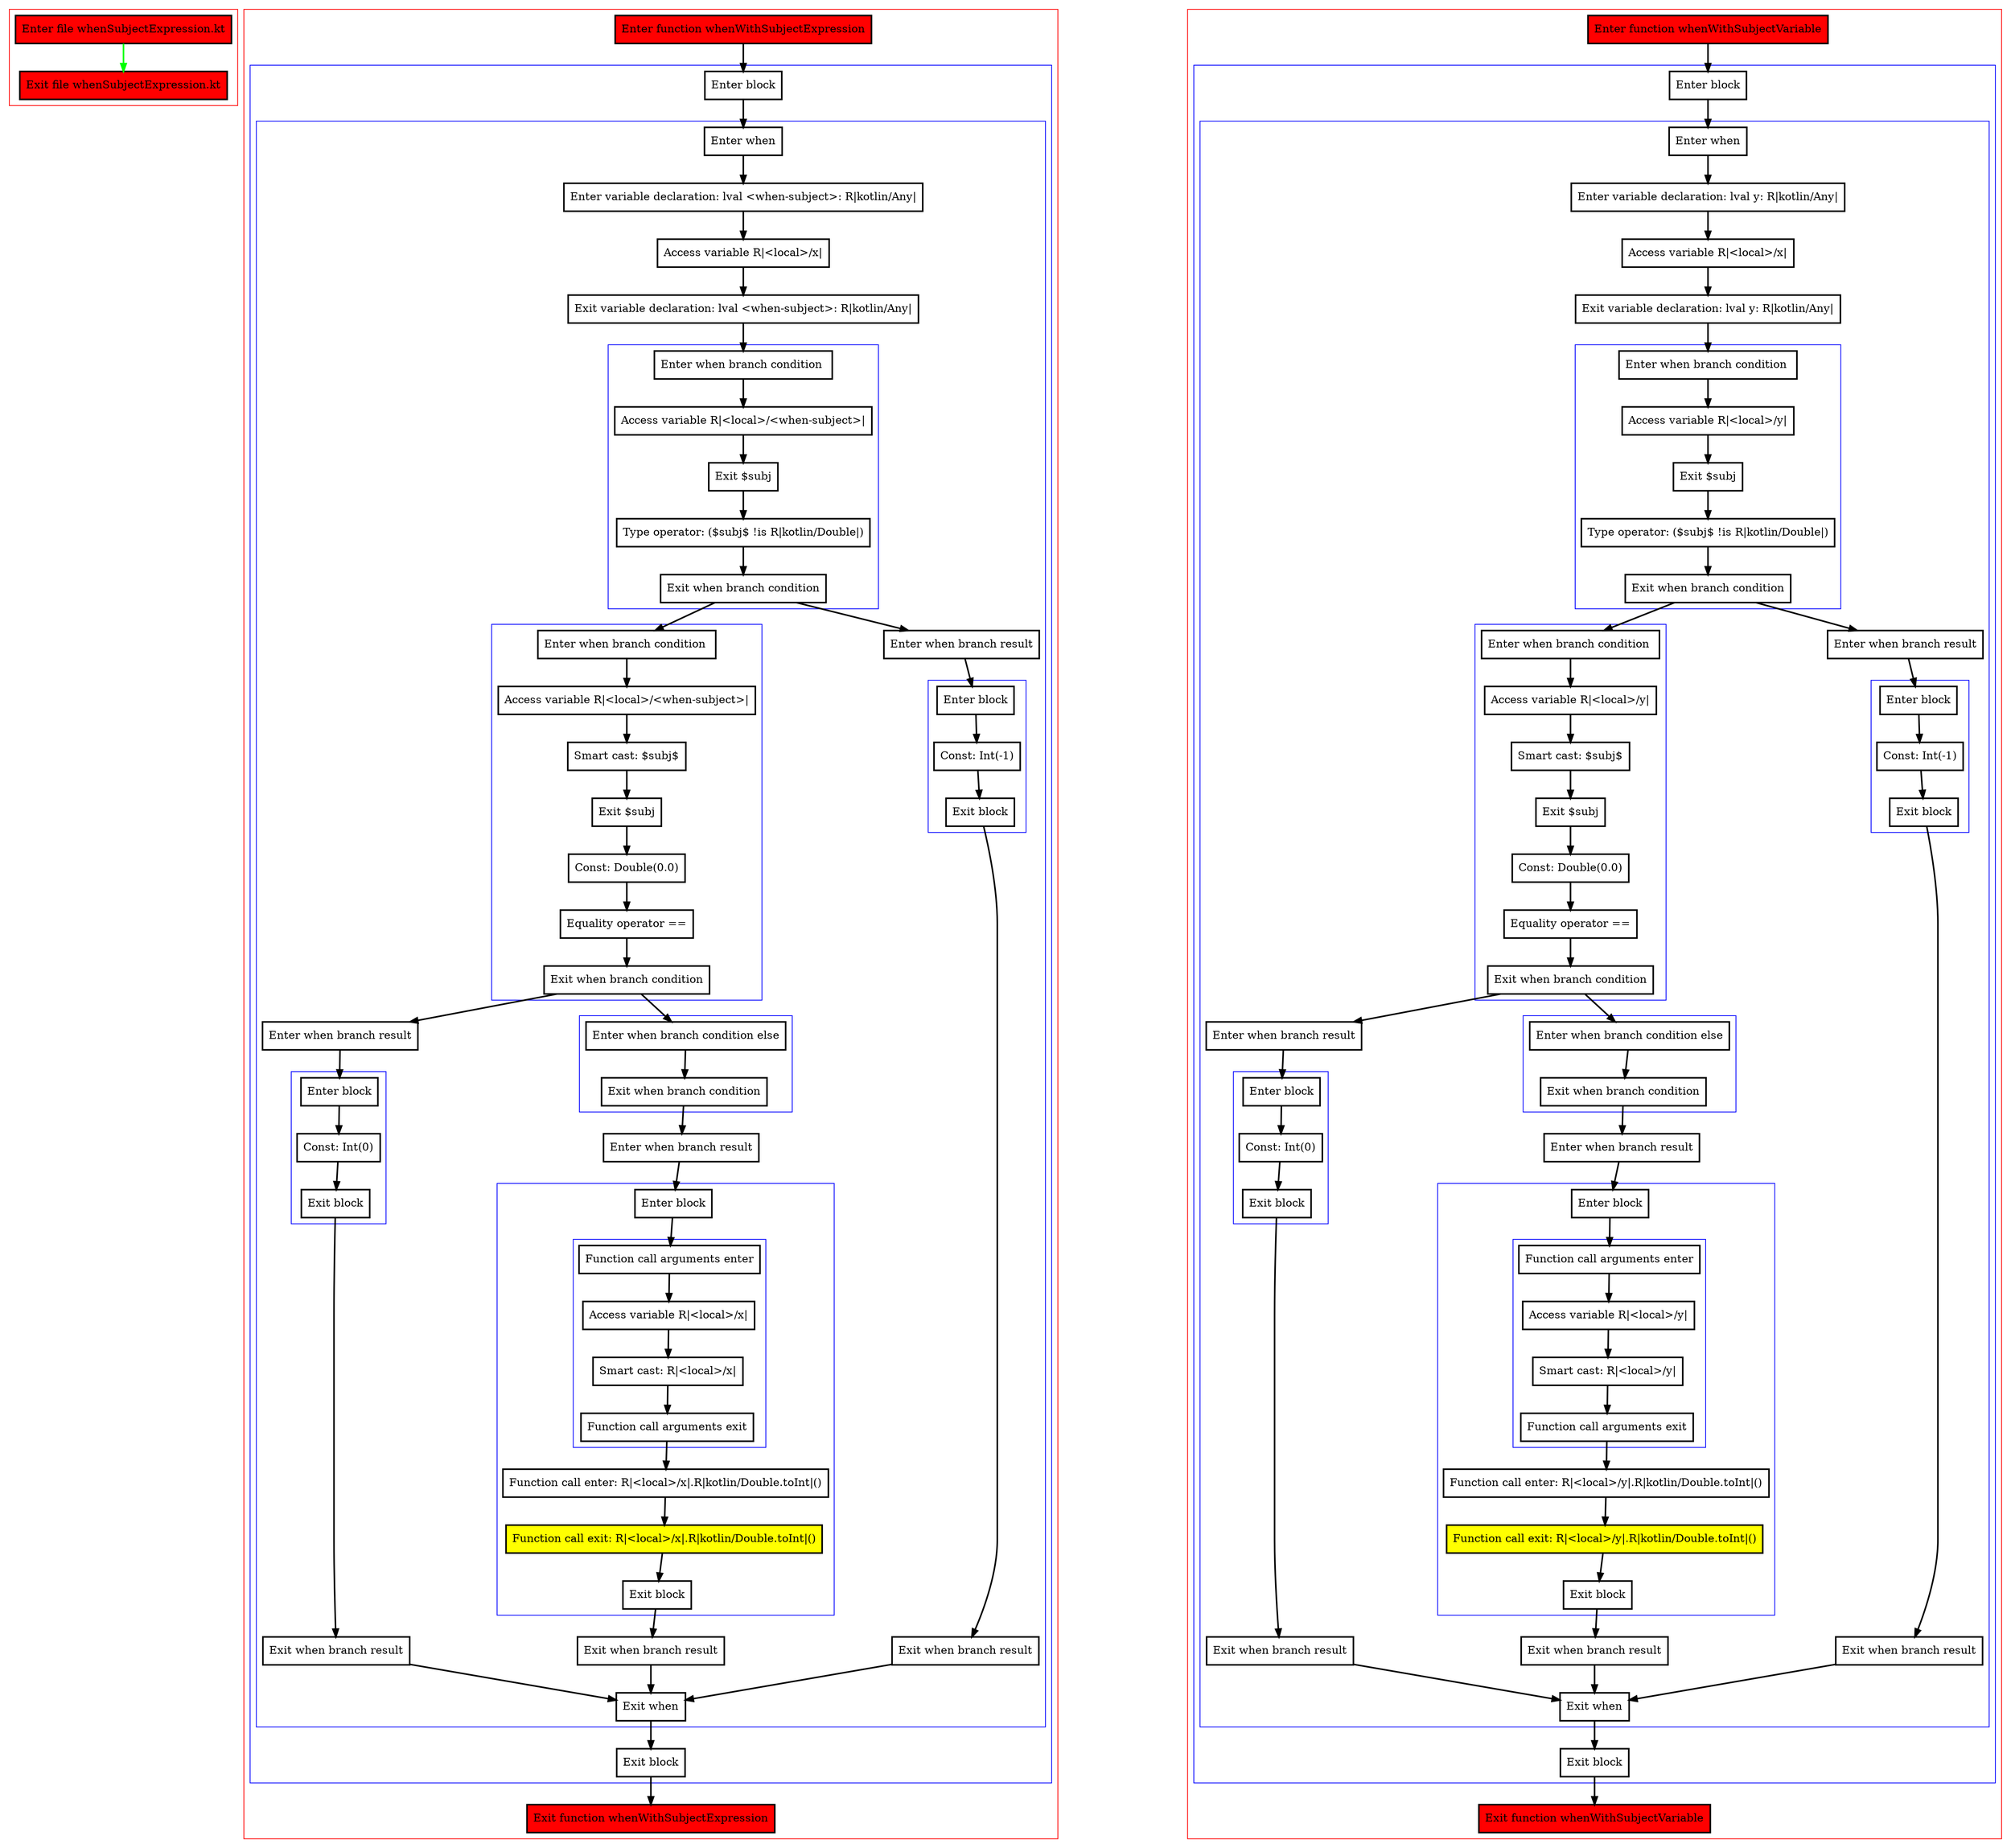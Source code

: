 digraph whenSubjectExpression_kt {
    graph [nodesep=3]
    node [shape=box penwidth=2]
    edge [penwidth=2]

    subgraph cluster_0 {
        color=red
        0 [label="Enter file whenSubjectExpression.kt" style="filled" fillcolor=red];
        1 [label="Exit file whenSubjectExpression.kt" style="filled" fillcolor=red];
    }
    0 -> {1} [color=green];

    subgraph cluster_1 {
        color=red
        2 [label="Enter function whenWithSubjectExpression" style="filled" fillcolor=red];
        subgraph cluster_2 {
            color=blue
            3 [label="Enter block"];
            subgraph cluster_3 {
                color=blue
                4 [label="Enter when"];
                5 [label="Enter variable declaration: lval <when-subject>: R|kotlin/Any|"];
                6 [label="Access variable R|<local>/x|"];
                7 [label="Exit variable declaration: lval <when-subject>: R|kotlin/Any|"];
                subgraph cluster_4 {
                    color=blue
                    8 [label="Enter when branch condition "];
                    9 [label="Access variable R|<local>/<when-subject>|"];
                    10 [label="Exit $subj"];
                    11 [label="Type operator: ($subj$ !is R|kotlin/Double|)"];
                    12 [label="Exit when branch condition"];
                }
                subgraph cluster_5 {
                    color=blue
                    13 [label="Enter when branch condition "];
                    14 [label="Access variable R|<local>/<when-subject>|"];
                    15 [label="Smart cast: $subj$"];
                    16 [label="Exit $subj"];
                    17 [label="Const: Double(0.0)"];
                    18 [label="Equality operator =="];
                    19 [label="Exit when branch condition"];
                }
                subgraph cluster_6 {
                    color=blue
                    20 [label="Enter when branch condition else"];
                    21 [label="Exit when branch condition"];
                }
                22 [label="Enter when branch result"];
                subgraph cluster_7 {
                    color=blue
                    23 [label="Enter block"];
                    subgraph cluster_8 {
                        color=blue
                        24 [label="Function call arguments enter"];
                        25 [label="Access variable R|<local>/x|"];
                        26 [label="Smart cast: R|<local>/x|"];
                        27 [label="Function call arguments exit"];
                    }
                    28 [label="Function call enter: R|<local>/x|.R|kotlin/Double.toInt|()"];
                    29 [label="Function call exit: R|<local>/x|.R|kotlin/Double.toInt|()" style="filled" fillcolor=yellow];
                    30 [label="Exit block"];
                }
                31 [label="Exit when branch result"];
                32 [label="Enter when branch result"];
                subgraph cluster_9 {
                    color=blue
                    33 [label="Enter block"];
                    34 [label="Const: Int(0)"];
                    35 [label="Exit block"];
                }
                36 [label="Exit when branch result"];
                37 [label="Enter when branch result"];
                subgraph cluster_10 {
                    color=blue
                    38 [label="Enter block"];
                    39 [label="Const: Int(-1)"];
                    40 [label="Exit block"];
                }
                41 [label="Exit when branch result"];
                42 [label="Exit when"];
            }
            43 [label="Exit block"];
        }
        44 [label="Exit function whenWithSubjectExpression" style="filled" fillcolor=red];
    }
    2 -> {3};
    3 -> {4};
    4 -> {5};
    5 -> {6};
    6 -> {7};
    7 -> {8};
    8 -> {9};
    9 -> {10};
    10 -> {11};
    11 -> {12};
    12 -> {13 37};
    13 -> {14};
    14 -> {15};
    15 -> {16};
    16 -> {17};
    17 -> {18};
    18 -> {19};
    19 -> {20 32};
    20 -> {21};
    21 -> {22};
    22 -> {23};
    23 -> {24};
    24 -> {25};
    25 -> {26};
    26 -> {27};
    27 -> {28};
    28 -> {29};
    29 -> {30};
    30 -> {31};
    31 -> {42};
    32 -> {33};
    33 -> {34};
    34 -> {35};
    35 -> {36};
    36 -> {42};
    37 -> {38};
    38 -> {39};
    39 -> {40};
    40 -> {41};
    41 -> {42};
    42 -> {43};
    43 -> {44};

    subgraph cluster_11 {
        color=red
        45 [label="Enter function whenWithSubjectVariable" style="filled" fillcolor=red];
        subgraph cluster_12 {
            color=blue
            46 [label="Enter block"];
            subgraph cluster_13 {
                color=blue
                47 [label="Enter when"];
                48 [label="Enter variable declaration: lval y: R|kotlin/Any|"];
                49 [label="Access variable R|<local>/x|"];
                50 [label="Exit variable declaration: lval y: R|kotlin/Any|"];
                subgraph cluster_14 {
                    color=blue
                    51 [label="Enter when branch condition "];
                    52 [label="Access variable R|<local>/y|"];
                    53 [label="Exit $subj"];
                    54 [label="Type operator: ($subj$ !is R|kotlin/Double|)"];
                    55 [label="Exit when branch condition"];
                }
                subgraph cluster_15 {
                    color=blue
                    56 [label="Enter when branch condition "];
                    57 [label="Access variable R|<local>/y|"];
                    58 [label="Smart cast: $subj$"];
                    59 [label="Exit $subj"];
                    60 [label="Const: Double(0.0)"];
                    61 [label="Equality operator =="];
                    62 [label="Exit when branch condition"];
                }
                subgraph cluster_16 {
                    color=blue
                    63 [label="Enter when branch condition else"];
                    64 [label="Exit when branch condition"];
                }
                65 [label="Enter when branch result"];
                subgraph cluster_17 {
                    color=blue
                    66 [label="Enter block"];
                    subgraph cluster_18 {
                        color=blue
                        67 [label="Function call arguments enter"];
                        68 [label="Access variable R|<local>/y|"];
                        69 [label="Smart cast: R|<local>/y|"];
                        70 [label="Function call arguments exit"];
                    }
                    71 [label="Function call enter: R|<local>/y|.R|kotlin/Double.toInt|()"];
                    72 [label="Function call exit: R|<local>/y|.R|kotlin/Double.toInt|()" style="filled" fillcolor=yellow];
                    73 [label="Exit block"];
                }
                74 [label="Exit when branch result"];
                75 [label="Enter when branch result"];
                subgraph cluster_19 {
                    color=blue
                    76 [label="Enter block"];
                    77 [label="Const: Int(0)"];
                    78 [label="Exit block"];
                }
                79 [label="Exit when branch result"];
                80 [label="Enter when branch result"];
                subgraph cluster_20 {
                    color=blue
                    81 [label="Enter block"];
                    82 [label="Const: Int(-1)"];
                    83 [label="Exit block"];
                }
                84 [label="Exit when branch result"];
                85 [label="Exit when"];
            }
            86 [label="Exit block"];
        }
        87 [label="Exit function whenWithSubjectVariable" style="filled" fillcolor=red];
    }
    45 -> {46};
    46 -> {47};
    47 -> {48};
    48 -> {49};
    49 -> {50};
    50 -> {51};
    51 -> {52};
    52 -> {53};
    53 -> {54};
    54 -> {55};
    55 -> {56 80};
    56 -> {57};
    57 -> {58};
    58 -> {59};
    59 -> {60};
    60 -> {61};
    61 -> {62};
    62 -> {63 75};
    63 -> {64};
    64 -> {65};
    65 -> {66};
    66 -> {67};
    67 -> {68};
    68 -> {69};
    69 -> {70};
    70 -> {71};
    71 -> {72};
    72 -> {73};
    73 -> {74};
    74 -> {85};
    75 -> {76};
    76 -> {77};
    77 -> {78};
    78 -> {79};
    79 -> {85};
    80 -> {81};
    81 -> {82};
    82 -> {83};
    83 -> {84};
    84 -> {85};
    85 -> {86};
    86 -> {87};

}
